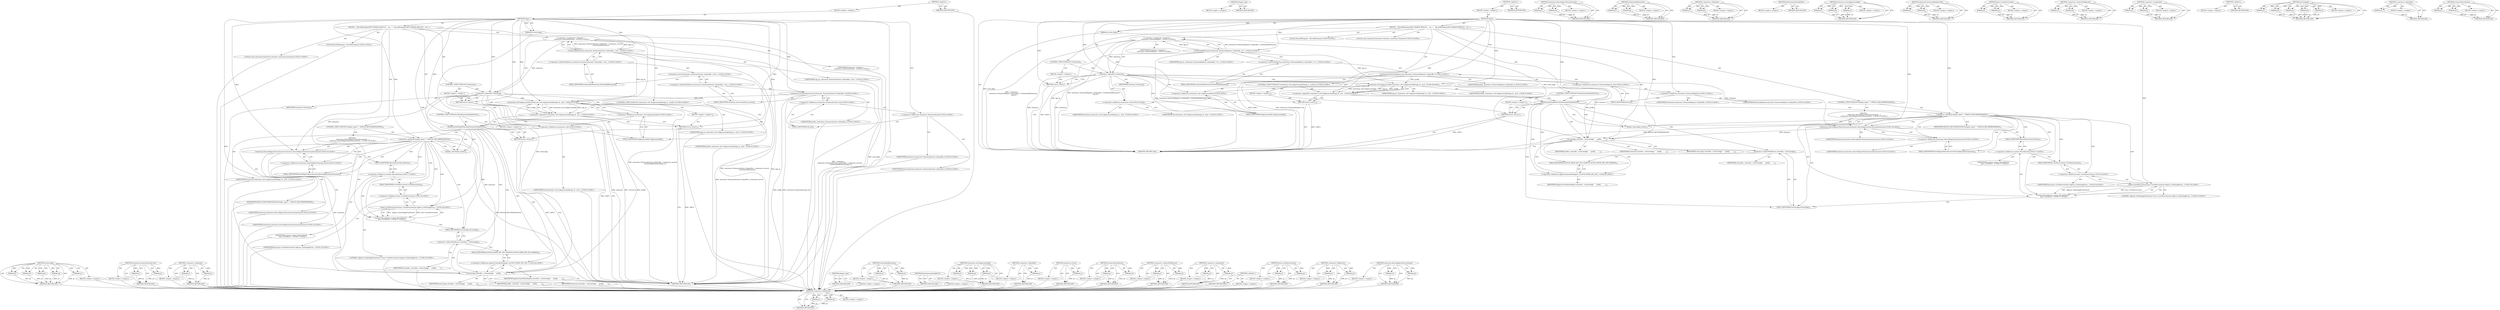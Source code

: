 digraph "content.RecordAction" {
vulnerable_173 [label=<(METHOD,ActivateApp)>];
vulnerable_174 [label=<(PARAM,p1)>];
vulnerable_175 [label=<(PARAM,p2)>];
vulnerable_176 [label=<(PARAM,p3)>];
vulnerable_177 [label=<(PARAM,p4)>];
vulnerable_178 [label=<(PARAM,p5)>];
vulnerable_179 [label=<(BLOCK,&lt;empty&gt;,&lt;empty&gt;)>];
vulnerable_180 [label=<(METHOD_RETURN,ANY)>];
vulnerable_127 [label=<(METHOD,extensions.ExtensionSystem.Get)>];
vulnerable_128 [label=<(PARAM,p1)>];
vulnerable_129 [label=<(PARAM,p2)>];
vulnerable_130 [label=<(BLOCK,&lt;empty&gt;,&lt;empty&gt;)>];
vulnerable_131 [label=<(METHOD_RETURN,ANY)>];
vulnerable_150 [label=<(METHOD,&lt;operator&gt;.notEquals)>];
vulnerable_151 [label=<(PARAM,p1)>];
vulnerable_152 [label=<(PARAM,p2)>];
vulnerable_153 [label=<(BLOCK,&lt;empty&gt;,&lt;empty&gt;)>];
vulnerable_154 [label=<(METHOD_RETURN,ANY)>];
vulnerable_6 [label=<(METHOD,&lt;global&gt;)<SUB>1</SUB>>];
vulnerable_7 [label=<(BLOCK,&lt;empty&gt;,&lt;empty&gt;)<SUB>1</SUB>>];
vulnerable_8 [label=<(METHOD,Open)<SUB>1</SUB>>];
vulnerable_9 [label=<(PARAM,int event_flags)<SUB>1</SUB>>];
vulnerable_10 [label=<(BLOCK,{
   RecordHistogram(APP_SEARCH_RESULT);
   con...,{
   RecordHistogram(APP_SEARCH_RESULT);
   con...)<SUB>1</SUB>>];
vulnerable_11 [label="<(LOCAL,RecordHistogram : RecordHistogram)<SUB>2</SUB>>"];
vulnerable_12 [label="<(LOCAL,const extensions.Extension* extension: extensions.Extension*)<SUB>3</SUB>>"];
vulnerable_13 [label="<(&lt;operator&gt;.assignment,* extension =
      extensions::ExtensionSystem...)<SUB>3</SUB>>"];
vulnerable_14 [label="<(IDENTIFIER,extension,* extension =
      extensions::ExtensionSystem...)<SUB>3</SUB>>"];
vulnerable_15 [label="<(GetInstalledExtension,extensions::ExtensionSystem::Get(profile_)-&gt;ext...)<SUB>4</SUB>>"];
vulnerable_16 [label="<(&lt;operator&gt;.indirectFieldAccess,extensions::ExtensionSystem::Get(profile_)-&gt;ext...)<SUB>4</SUB>>"];
vulnerable_17 [label="<(extension_service,extensions::ExtensionSystem::Get(profile_)-&gt;ext...)<SUB>4</SUB>>"];
vulnerable_18 [label="<(&lt;operator&gt;.indirectFieldAccess,extensions::ExtensionSystem::Get(profile_)-&gt;ext...)<SUB>4</SUB>>"];
vulnerable_19 [label="<(extensions.ExtensionSystem.Get,extensions::ExtensionSystem::Get(profile_))<SUB>4</SUB>>"];
vulnerable_20 [label="<(&lt;operator&gt;.fieldAccess,extensions::ExtensionSystem::Get)<SUB>4</SUB>>"];
vulnerable_21 [label="<(&lt;operator&gt;.fieldAccess,extensions::ExtensionSystem)<SUB>4</SUB>>"];
vulnerable_22 [label="<(IDENTIFIER,extensions,extensions::ExtensionSystem::Get(profile_))<SUB>4</SUB>>"];
vulnerable_23 [label="<(IDENTIFIER,ExtensionSystem,extensions::ExtensionSystem::Get(profile_))<SUB>4</SUB>>"];
vulnerable_24 [label=<(FIELD_IDENTIFIER,Get,Get)<SUB>4</SUB>>];
vulnerable_25 [label="<(IDENTIFIER,profile_,extensions::ExtensionSystem::Get(profile_))<SUB>4</SUB>>"];
vulnerable_26 [label=<(FIELD_IDENTIFIER,extension_service,extension_service)<SUB>4</SUB>>];
vulnerable_27 [label=<(FIELD_IDENTIFIER,GetInstalledExtension,GetInstalledExtension)<SUB>4</SUB>>];
vulnerable_28 [label="<(IDENTIFIER,app_id_,extensions::ExtensionSystem::Get(profile_)-&gt;ext...)<SUB>5</SUB>>"];
vulnerable_29 [label=<(CONTROL_STRUCTURE,IF,if (!extension))<SUB>6</SUB>>];
vulnerable_30 [label=<(&lt;operator&gt;.logicalNot,!extension)<SUB>6</SUB>>];
vulnerable_31 [label=<(IDENTIFIER,extension,!extension)<SUB>6</SUB>>];
vulnerable_32 [label=<(BLOCK,&lt;empty&gt;,&lt;empty&gt;)<SUB>7</SUB>>];
vulnerable_33 [label=<(RETURN,return;,return;)<SUB>7</SUB>>];
vulnerable_34 [label="<(CONTROL_STRUCTURE,IF,if (!extensions::util::IsAppLaunchable(app_id_, profile_)))<SUB>9</SUB>>"];
vulnerable_35 [label="<(&lt;operator&gt;.logicalNot,!extensions::util::IsAppLaunchable(app_id_, pro...)<SUB>9</SUB>>"];
vulnerable_36 [label="<(extensions.util.IsAppLaunchable,extensions::util::IsAppLaunchable(app_id_, prof...)<SUB>9</SUB>>"];
vulnerable_37 [label="<(&lt;operator&gt;.fieldAccess,extensions::util::IsAppLaunchable)<SUB>9</SUB>>"];
vulnerable_38 [label="<(&lt;operator&gt;.fieldAccess,extensions::util)<SUB>9</SUB>>"];
vulnerable_39 [label="<(IDENTIFIER,extensions,extensions::util::IsAppLaunchable(app_id_, prof...)<SUB>9</SUB>>"];
vulnerable_40 [label="<(IDENTIFIER,util,extensions::util::IsAppLaunchable(app_id_, prof...)<SUB>9</SUB>>"];
vulnerable_41 [label=<(FIELD_IDENTIFIER,IsAppLaunchable,IsAppLaunchable)<SUB>9</SUB>>];
vulnerable_42 [label="<(IDENTIFIER,app_id_,extensions::util::IsAppLaunchable(app_id_, prof...)<SUB>9</SUB>>"];
vulnerable_43 [label="<(IDENTIFIER,profile_,extensions::util::IsAppLaunchable(app_id_, prof...)<SUB>9</SUB>>"];
vulnerable_44 [label=<(BLOCK,&lt;empty&gt;,&lt;empty&gt;)<SUB>10</SUB>>];
vulnerable_45 [label=<(RETURN,return;,return;)<SUB>10</SUB>>];
vulnerable_46 [label=<(CONTROL_STRUCTURE,IF,if (RunExtensionEnableFlow()))<SUB>12</SUB>>];
vulnerable_47 [label=<(RunExtensionEnableFlow,RunExtensionEnableFlow())<SUB>12</SUB>>];
vulnerable_48 [label=<(BLOCK,&lt;empty&gt;,&lt;empty&gt;)<SUB>13</SUB>>];
vulnerable_49 [label=<(RETURN,return;,return;)<SUB>13</SUB>>];
vulnerable_50 [label=<(CONTROL_STRUCTURE,IF,if (display_type() != DISPLAY_RECOMMENDATION))<SUB>15</SUB>>];
vulnerable_51 [label=<(&lt;operator&gt;.notEquals,display_type() != DISPLAY_RECOMMENDATION)<SUB>15</SUB>>];
vulnerable_52 [label=<(display_type,display_type())<SUB>15</SUB>>];
vulnerable_53 [label=<(IDENTIFIER,DISPLAY_RECOMMENDATION,display_type() != DISPLAY_RECOMMENDATION)<SUB>15</SUB>>];
vulnerable_54 [label="<(BLOCK,{
    extensions::RecordAppListSearchLaunch(ext...,{
    extensions::RecordAppListSearchLaunch(ext...)<SUB>15</SUB>>"];
vulnerable_55 [label="<(extensions.RecordAppListSearchLaunch,extensions::RecordAppListSearchLaunch(extension))<SUB>16</SUB>>"];
vulnerable_56 [label="<(&lt;operator&gt;.fieldAccess,extensions::RecordAppListSearchLaunch)<SUB>16</SUB>>"];
vulnerable_57 [label="<(IDENTIFIER,extensions,extensions::RecordAppListSearchLaunch(extension))<SUB>16</SUB>>"];
vulnerable_58 [label=<(FIELD_IDENTIFIER,RecordAppListSearchLaunch,RecordAppListSearchLaunch)<SUB>16</SUB>>];
vulnerable_59 [label="<(IDENTIFIER,extension,extensions::RecordAppListSearchLaunch(extension))<SUB>16</SUB>>"];
vulnerable_60 [label="<(content.RecordAction,content::RecordAction(
        base::UserMetric...)<SUB>17</SUB>>"];
vulnerable_61 [label="<(&lt;operator&gt;.fieldAccess,content::RecordAction)<SUB>17</SUB>>"];
vulnerable_62 [label="<(IDENTIFIER,content,content::RecordAction(
        base::UserMetric...)<SUB>17</SUB>>"];
vulnerable_63 [label=<(FIELD_IDENTIFIER,RecordAction,RecordAction)<SUB>17</SUB>>];
vulnerable_64 [label="<(base.UserMetricsAction,base::UserMetricsAction(&quot;AppList_ClickOnAppFrom...)<SUB>18</SUB>>"];
vulnerable_65 [label="<(&lt;operator&gt;.fieldAccess,base::UserMetricsAction)<SUB>18</SUB>>"];
vulnerable_66 [label="<(IDENTIFIER,base,base::UserMetricsAction(&quot;AppList_ClickOnAppFrom...)<SUB>18</SUB>>"];
vulnerable_67 [label=<(FIELD_IDENTIFIER,UserMetricsAction,UserMetricsAction)<SUB>18</SUB>>];
vulnerable_68 [label="<(LITERAL,&quot;AppList_ClickOnAppFromSearch&quot;,base::UserMetricsAction(&quot;AppList_ClickOnAppFrom...)<SUB>18</SUB>>"];
vulnerable_69 [label=<(ActivateApp,controller_-&gt;ActivateApp(
      profile_,
     ...)<SUB>21</SUB>>];
vulnerable_70 [label=<(&lt;operator&gt;.indirectFieldAccess,controller_-&gt;ActivateApp)<SUB>21</SUB>>];
vulnerable_71 [label=<(IDENTIFIER,controller_,controller_-&gt;ActivateApp(
      profile_,
     ...)<SUB>21</SUB>>];
vulnerable_72 [label=<(FIELD_IDENTIFIER,ActivateApp,ActivateApp)<SUB>21</SUB>>];
vulnerable_73 [label=<(IDENTIFIER,profile_,controller_-&gt;ActivateApp(
      profile_,
     ...)<SUB>22</SUB>>];
vulnerable_74 [label=<(IDENTIFIER,extension,controller_-&gt;ActivateApp(
      profile_,
     ...)<SUB>23</SUB>>];
vulnerable_75 [label="<(&lt;operator&gt;.fieldAccess,AppListControllerDelegate::LAUNCH_FROM_APP_LIST...)<SUB>24</SUB>>"];
vulnerable_76 [label=<(IDENTIFIER,AppListControllerDelegate,controller_-&gt;ActivateApp(
      profile_,
     ...)<SUB>24</SUB>>];
vulnerable_77 [label=<(FIELD_IDENTIFIER,LAUNCH_FROM_APP_LIST_SEARCH,LAUNCH_FROM_APP_LIST_SEARCH)<SUB>24</SUB>>];
vulnerable_78 [label=<(IDENTIFIER,event_flags,controller_-&gt;ActivateApp(
      profile_,
     ...)<SUB>25</SUB>>];
vulnerable_79 [label=<(METHOD_RETURN,void)<SUB>1</SUB>>];
vulnerable_81 [label=<(METHOD_RETURN,ANY)<SUB>1</SUB>>];
vulnerable_155 [label=<(METHOD,display_type)>];
vulnerable_156 [label=<(BLOCK,&lt;empty&gt;,&lt;empty&gt;)>];
vulnerable_157 [label=<(METHOD_RETURN,ANY)>];
vulnerable_113 [label=<(METHOD,GetInstalledExtension)>];
vulnerable_114 [label=<(PARAM,p1)>];
vulnerable_115 [label=<(PARAM,p2)>];
vulnerable_116 [label=<(BLOCK,&lt;empty&gt;,&lt;empty&gt;)>];
vulnerable_117 [label=<(METHOD_RETURN,ANY)>];
vulnerable_147 [label=<(METHOD,RunExtensionEnableFlow)>];
vulnerable_148 [label=<(BLOCK,&lt;empty&gt;,&lt;empty&gt;)>];
vulnerable_149 [label=<(METHOD_RETURN,ANY)>];
vulnerable_141 [label=<(METHOD,extensions.util.IsAppLaunchable)>];
vulnerable_142 [label=<(PARAM,p1)>];
vulnerable_143 [label=<(PARAM,p2)>];
vulnerable_144 [label=<(PARAM,p3)>];
vulnerable_145 [label=<(BLOCK,&lt;empty&gt;,&lt;empty&gt;)>];
vulnerable_146 [label=<(METHOD_RETURN,ANY)>];
vulnerable_137 [label=<(METHOD,&lt;operator&gt;.logicalNot)>];
vulnerable_138 [label=<(PARAM,p1)>];
vulnerable_139 [label=<(BLOCK,&lt;empty&gt;,&lt;empty&gt;)>];
vulnerable_140 [label=<(METHOD_RETURN,ANY)>];
vulnerable_123 [label=<(METHOD,extension_service)>];
vulnerable_124 [label=<(PARAM,p1)>];
vulnerable_125 [label=<(BLOCK,&lt;empty&gt;,&lt;empty&gt;)>];
vulnerable_126 [label=<(METHOD_RETURN,ANY)>];
vulnerable_163 [label=<(METHOD,content.RecordAction)>];
vulnerable_164 [label=<(PARAM,p1)>];
vulnerable_165 [label=<(PARAM,p2)>];
vulnerable_166 [label=<(BLOCK,&lt;empty&gt;,&lt;empty&gt;)>];
vulnerable_167 [label=<(METHOD_RETURN,ANY)>];
vulnerable_118 [label=<(METHOD,&lt;operator&gt;.indirectFieldAccess)>];
vulnerable_119 [label=<(PARAM,p1)>];
vulnerable_120 [label=<(PARAM,p2)>];
vulnerable_121 [label=<(BLOCK,&lt;empty&gt;,&lt;empty&gt;)>];
vulnerable_122 [label=<(METHOD_RETURN,ANY)>];
vulnerable_108 [label=<(METHOD,&lt;operator&gt;.assignment)>];
vulnerable_109 [label=<(PARAM,p1)>];
vulnerable_110 [label=<(PARAM,p2)>];
vulnerable_111 [label=<(BLOCK,&lt;empty&gt;,&lt;empty&gt;)>];
vulnerable_112 [label=<(METHOD_RETURN,ANY)>];
vulnerable_102 [label=<(METHOD,&lt;global&gt;)<SUB>1</SUB>>];
vulnerable_103 [label=<(BLOCK,&lt;empty&gt;,&lt;empty&gt;)>];
vulnerable_104 [label=<(METHOD_RETURN,ANY)>];
vulnerable_168 [label=<(METHOD,base.UserMetricsAction)>];
vulnerable_169 [label=<(PARAM,p1)>];
vulnerable_170 [label=<(PARAM,p2)>];
vulnerable_171 [label=<(BLOCK,&lt;empty&gt;,&lt;empty&gt;)>];
vulnerable_172 [label=<(METHOD_RETURN,ANY)>];
vulnerable_132 [label=<(METHOD,&lt;operator&gt;.fieldAccess)>];
vulnerable_133 [label=<(PARAM,p1)>];
vulnerable_134 [label=<(PARAM,p2)>];
vulnerable_135 [label=<(BLOCK,&lt;empty&gt;,&lt;empty&gt;)>];
vulnerable_136 [label=<(METHOD_RETURN,ANY)>];
vulnerable_158 [label=<(METHOD,extensions.RecordAppListSearchLaunch)>];
vulnerable_159 [label=<(PARAM,p1)>];
vulnerable_160 [label=<(PARAM,p2)>];
vulnerable_161 [label=<(BLOCK,&lt;empty&gt;,&lt;empty&gt;)>];
vulnerable_162 [label=<(METHOD_RETURN,ANY)>];
fixed_125 [label=<(METHOD,&lt;operator&gt;.fieldAccess)>];
fixed_126 [label=<(PARAM,p1)>];
fixed_127 [label=<(PARAM,p2)>];
fixed_128 [label=<(BLOCK,&lt;empty&gt;,&lt;empty&gt;)>];
fixed_129 [label=<(METHOD_RETURN,ANY)>];
fixed_148 [label=<(METHOD,display_type)>];
fixed_149 [label=<(BLOCK,&lt;empty&gt;,&lt;empty&gt;)>];
fixed_150 [label=<(METHOD_RETURN,ANY)>];
fixed_6 [label=<(METHOD,&lt;global&gt;)<SUB>1</SUB>>];
fixed_7 [label=<(BLOCK,&lt;empty&gt;,&lt;empty&gt;)<SUB>1</SUB>>];
fixed_8 [label=<(METHOD,Open)<SUB>1</SUB>>];
fixed_9 [label=<(PARAM,int event_flags)<SUB>1</SUB>>];
fixed_10 [label=<(BLOCK,{
   RecordHistogram(APP_SEARCH_RESULT);
   con...,{
   RecordHistogram(APP_SEARCH_RESULT);
   con...)<SUB>1</SUB>>];
fixed_11 [label="<(LOCAL,RecordHistogram : RecordHistogram)<SUB>2</SUB>>"];
fixed_12 [label="<(LOCAL,const extensions.Extension* extension: extensions.Extension*)<SUB>3</SUB>>"];
fixed_13 [label="<(&lt;operator&gt;.assignment,* extension =
      extensions::ExtensionRegist...)<SUB>3</SUB>>"];
fixed_14 [label="<(IDENTIFIER,extension,* extension =
      extensions::ExtensionRegist...)<SUB>3</SUB>>"];
fixed_15 [label="<(GetInstalledExtension,extensions::ExtensionRegistry::Get(profile_)-&gt;G...)<SUB>4</SUB>>"];
fixed_16 [label="<(&lt;operator&gt;.indirectFieldAccess,extensions::ExtensionRegistry::Get(profile_)-&gt;G...)<SUB>4</SUB>>"];
fixed_17 [label="<(extensions.ExtensionRegistry.Get,extensions::ExtensionRegistry::Get(profile_))<SUB>4</SUB>>"];
fixed_18 [label="<(&lt;operator&gt;.fieldAccess,extensions::ExtensionRegistry::Get)<SUB>4</SUB>>"];
fixed_19 [label="<(&lt;operator&gt;.fieldAccess,extensions::ExtensionRegistry)<SUB>4</SUB>>"];
fixed_20 [label="<(IDENTIFIER,extensions,extensions::ExtensionRegistry::Get(profile_))<SUB>4</SUB>>"];
fixed_21 [label="<(IDENTIFIER,ExtensionRegistry,extensions::ExtensionRegistry::Get(profile_))<SUB>4</SUB>>"];
fixed_22 [label=<(FIELD_IDENTIFIER,Get,Get)<SUB>4</SUB>>];
fixed_23 [label="<(IDENTIFIER,profile_,extensions::ExtensionRegistry::Get(profile_))<SUB>4</SUB>>"];
fixed_24 [label=<(FIELD_IDENTIFIER,GetInstalledExtension,GetInstalledExtension)<SUB>4</SUB>>];
fixed_25 [label="<(IDENTIFIER,app_id_,extensions::ExtensionRegistry::Get(profile_)-&gt;G...)<SUB>5</SUB>>"];
fixed_26 [label=<(CONTROL_STRUCTURE,IF,if (!extension))<SUB>6</SUB>>];
fixed_27 [label=<(&lt;operator&gt;.logicalNot,!extension)<SUB>6</SUB>>];
fixed_28 [label=<(IDENTIFIER,extension,!extension)<SUB>6</SUB>>];
fixed_29 [label=<(BLOCK,&lt;empty&gt;,&lt;empty&gt;)<SUB>7</SUB>>];
fixed_30 [label=<(RETURN,return;,return;)<SUB>7</SUB>>];
fixed_31 [label="<(CONTROL_STRUCTURE,IF,if (!extensions::util::IsAppLaunchable(app_id_, profile_)))<SUB>9</SUB>>"];
fixed_32 [label="<(&lt;operator&gt;.logicalNot,!extensions::util::IsAppLaunchable(app_id_, pro...)<SUB>9</SUB>>"];
fixed_33 [label="<(extensions.util.IsAppLaunchable,extensions::util::IsAppLaunchable(app_id_, prof...)<SUB>9</SUB>>"];
fixed_34 [label="<(&lt;operator&gt;.fieldAccess,extensions::util::IsAppLaunchable)<SUB>9</SUB>>"];
fixed_35 [label="<(&lt;operator&gt;.fieldAccess,extensions::util)<SUB>9</SUB>>"];
fixed_36 [label="<(IDENTIFIER,extensions,extensions::util::IsAppLaunchable(app_id_, prof...)<SUB>9</SUB>>"];
fixed_37 [label="<(IDENTIFIER,util,extensions::util::IsAppLaunchable(app_id_, prof...)<SUB>9</SUB>>"];
fixed_38 [label=<(FIELD_IDENTIFIER,IsAppLaunchable,IsAppLaunchable)<SUB>9</SUB>>];
fixed_39 [label="<(IDENTIFIER,app_id_,extensions::util::IsAppLaunchable(app_id_, prof...)<SUB>9</SUB>>"];
fixed_40 [label="<(IDENTIFIER,profile_,extensions::util::IsAppLaunchable(app_id_, prof...)<SUB>9</SUB>>"];
fixed_41 [label=<(BLOCK,&lt;empty&gt;,&lt;empty&gt;)<SUB>10</SUB>>];
fixed_42 [label=<(RETURN,return;,return;)<SUB>10</SUB>>];
fixed_43 [label=<(CONTROL_STRUCTURE,IF,if (RunExtensionEnableFlow()))<SUB>12</SUB>>];
fixed_44 [label=<(RunExtensionEnableFlow,RunExtensionEnableFlow())<SUB>12</SUB>>];
fixed_45 [label=<(BLOCK,&lt;empty&gt;,&lt;empty&gt;)<SUB>13</SUB>>];
fixed_46 [label=<(RETURN,return;,return;)<SUB>13</SUB>>];
fixed_47 [label=<(CONTROL_STRUCTURE,IF,if (display_type() != DISPLAY_RECOMMENDATION))<SUB>15</SUB>>];
fixed_48 [label=<(&lt;operator&gt;.notEquals,display_type() != DISPLAY_RECOMMENDATION)<SUB>15</SUB>>];
fixed_49 [label=<(display_type,display_type())<SUB>15</SUB>>];
fixed_50 [label=<(IDENTIFIER,DISPLAY_RECOMMENDATION,display_type() != DISPLAY_RECOMMENDATION)<SUB>15</SUB>>];
fixed_51 [label="<(BLOCK,{
    extensions::RecordAppListSearchLaunch(ext...,{
    extensions::RecordAppListSearchLaunch(ext...)<SUB>15</SUB>>"];
fixed_52 [label="<(extensions.RecordAppListSearchLaunch,extensions::RecordAppListSearchLaunch(extension))<SUB>16</SUB>>"];
fixed_53 [label="<(&lt;operator&gt;.fieldAccess,extensions::RecordAppListSearchLaunch)<SUB>16</SUB>>"];
fixed_54 [label="<(IDENTIFIER,extensions,extensions::RecordAppListSearchLaunch(extension))<SUB>16</SUB>>"];
fixed_55 [label=<(FIELD_IDENTIFIER,RecordAppListSearchLaunch,RecordAppListSearchLaunch)<SUB>16</SUB>>];
fixed_56 [label="<(IDENTIFIER,extension,extensions::RecordAppListSearchLaunch(extension))<SUB>16</SUB>>"];
fixed_57 [label="<(content.RecordAction,content::RecordAction(
        base::UserMetric...)<SUB>17</SUB>>"];
fixed_58 [label="<(&lt;operator&gt;.fieldAccess,content::RecordAction)<SUB>17</SUB>>"];
fixed_59 [label="<(IDENTIFIER,content,content::RecordAction(
        base::UserMetric...)<SUB>17</SUB>>"];
fixed_60 [label=<(FIELD_IDENTIFIER,RecordAction,RecordAction)<SUB>17</SUB>>];
fixed_61 [label="<(base.UserMetricsAction,base::UserMetricsAction(&quot;AppList_ClickOnAppFrom...)<SUB>18</SUB>>"];
fixed_62 [label="<(&lt;operator&gt;.fieldAccess,base::UserMetricsAction)<SUB>18</SUB>>"];
fixed_63 [label="<(IDENTIFIER,base,base::UserMetricsAction(&quot;AppList_ClickOnAppFrom...)<SUB>18</SUB>>"];
fixed_64 [label=<(FIELD_IDENTIFIER,UserMetricsAction,UserMetricsAction)<SUB>18</SUB>>];
fixed_65 [label="<(LITERAL,&quot;AppList_ClickOnAppFromSearch&quot;,base::UserMetricsAction(&quot;AppList_ClickOnAppFrom...)<SUB>18</SUB>>"];
fixed_66 [label=<(ActivateApp,controller_-&gt;ActivateApp(
      profile_,
     ...)<SUB>21</SUB>>];
fixed_67 [label=<(&lt;operator&gt;.indirectFieldAccess,controller_-&gt;ActivateApp)<SUB>21</SUB>>];
fixed_68 [label=<(IDENTIFIER,controller_,controller_-&gt;ActivateApp(
      profile_,
     ...)<SUB>21</SUB>>];
fixed_69 [label=<(FIELD_IDENTIFIER,ActivateApp,ActivateApp)<SUB>21</SUB>>];
fixed_70 [label=<(IDENTIFIER,profile_,controller_-&gt;ActivateApp(
      profile_,
     ...)<SUB>22</SUB>>];
fixed_71 [label=<(IDENTIFIER,extension,controller_-&gt;ActivateApp(
      profile_,
     ...)<SUB>23</SUB>>];
fixed_72 [label="<(&lt;operator&gt;.fieldAccess,AppListControllerDelegate::LAUNCH_FROM_APP_LIST...)<SUB>24</SUB>>"];
fixed_73 [label=<(IDENTIFIER,AppListControllerDelegate,controller_-&gt;ActivateApp(
      profile_,
     ...)<SUB>24</SUB>>];
fixed_74 [label=<(FIELD_IDENTIFIER,LAUNCH_FROM_APP_LIST_SEARCH,LAUNCH_FROM_APP_LIST_SEARCH)<SUB>24</SUB>>];
fixed_75 [label=<(IDENTIFIER,event_flags,controller_-&gt;ActivateApp(
      profile_,
     ...)<SUB>25</SUB>>];
fixed_76 [label=<(METHOD_RETURN,void)<SUB>1</SUB>>];
fixed_78 [label=<(METHOD_RETURN,ANY)<SUB>1</SUB>>];
fixed_151 [label=<(METHOD,extensions.RecordAppListSearchLaunch)>];
fixed_152 [label=<(PARAM,p1)>];
fixed_153 [label=<(PARAM,p2)>];
fixed_154 [label=<(BLOCK,&lt;empty&gt;,&lt;empty&gt;)>];
fixed_155 [label=<(METHOD_RETURN,ANY)>];
fixed_110 [label=<(METHOD,GetInstalledExtension)>];
fixed_111 [label=<(PARAM,p1)>];
fixed_112 [label=<(PARAM,p2)>];
fixed_113 [label=<(BLOCK,&lt;empty&gt;,&lt;empty&gt;)>];
fixed_114 [label=<(METHOD_RETURN,ANY)>];
fixed_143 [label=<(METHOD,&lt;operator&gt;.notEquals)>];
fixed_144 [label=<(PARAM,p1)>];
fixed_145 [label=<(PARAM,p2)>];
fixed_146 [label=<(BLOCK,&lt;empty&gt;,&lt;empty&gt;)>];
fixed_147 [label=<(METHOD_RETURN,ANY)>];
fixed_140 [label=<(METHOD,RunExtensionEnableFlow)>];
fixed_141 [label=<(BLOCK,&lt;empty&gt;,&lt;empty&gt;)>];
fixed_142 [label=<(METHOD_RETURN,ANY)>];
fixed_134 [label=<(METHOD,extensions.util.IsAppLaunchable)>];
fixed_135 [label=<(PARAM,p1)>];
fixed_136 [label=<(PARAM,p2)>];
fixed_137 [label=<(PARAM,p3)>];
fixed_138 [label=<(BLOCK,&lt;empty&gt;,&lt;empty&gt;)>];
fixed_139 [label=<(METHOD_RETURN,ANY)>];
fixed_120 [label=<(METHOD,extensions.ExtensionRegistry.Get)>];
fixed_121 [label=<(PARAM,p1)>];
fixed_122 [label=<(PARAM,p2)>];
fixed_123 [label=<(BLOCK,&lt;empty&gt;,&lt;empty&gt;)>];
fixed_124 [label=<(METHOD_RETURN,ANY)>];
fixed_161 [label=<(METHOD,base.UserMetricsAction)>];
fixed_162 [label=<(PARAM,p1)>];
fixed_163 [label=<(PARAM,p2)>];
fixed_164 [label=<(BLOCK,&lt;empty&gt;,&lt;empty&gt;)>];
fixed_165 [label=<(METHOD_RETURN,ANY)>];
fixed_115 [label=<(METHOD,&lt;operator&gt;.indirectFieldAccess)>];
fixed_116 [label=<(PARAM,p1)>];
fixed_117 [label=<(PARAM,p2)>];
fixed_118 [label=<(BLOCK,&lt;empty&gt;,&lt;empty&gt;)>];
fixed_119 [label=<(METHOD_RETURN,ANY)>];
fixed_105 [label=<(METHOD,&lt;operator&gt;.assignment)>];
fixed_106 [label=<(PARAM,p1)>];
fixed_107 [label=<(PARAM,p2)>];
fixed_108 [label=<(BLOCK,&lt;empty&gt;,&lt;empty&gt;)>];
fixed_109 [label=<(METHOD_RETURN,ANY)>];
fixed_99 [label=<(METHOD,&lt;global&gt;)<SUB>1</SUB>>];
fixed_100 [label=<(BLOCK,&lt;empty&gt;,&lt;empty&gt;)>];
fixed_101 [label=<(METHOD_RETURN,ANY)>];
fixed_166 [label=<(METHOD,ActivateApp)>];
fixed_167 [label=<(PARAM,p1)>];
fixed_168 [label=<(PARAM,p2)>];
fixed_169 [label=<(PARAM,p3)>];
fixed_170 [label=<(PARAM,p4)>];
fixed_171 [label=<(PARAM,p5)>];
fixed_172 [label=<(BLOCK,&lt;empty&gt;,&lt;empty&gt;)>];
fixed_173 [label=<(METHOD_RETURN,ANY)>];
fixed_130 [label=<(METHOD,&lt;operator&gt;.logicalNot)>];
fixed_131 [label=<(PARAM,p1)>];
fixed_132 [label=<(BLOCK,&lt;empty&gt;,&lt;empty&gt;)>];
fixed_133 [label=<(METHOD_RETURN,ANY)>];
fixed_156 [label=<(METHOD,content.RecordAction)>];
fixed_157 [label=<(PARAM,p1)>];
fixed_158 [label=<(PARAM,p2)>];
fixed_159 [label=<(BLOCK,&lt;empty&gt;,&lt;empty&gt;)>];
fixed_160 [label=<(METHOD_RETURN,ANY)>];
vulnerable_173 -> vulnerable_174  [key=0, label="AST: "];
vulnerable_173 -> vulnerable_174  [key=1, label="DDG: "];
vulnerable_173 -> vulnerable_179  [key=0, label="AST: "];
vulnerable_173 -> vulnerable_175  [key=0, label="AST: "];
vulnerable_173 -> vulnerable_175  [key=1, label="DDG: "];
vulnerable_173 -> vulnerable_180  [key=0, label="AST: "];
vulnerable_173 -> vulnerable_180  [key=1, label="CFG: "];
vulnerable_173 -> vulnerable_176  [key=0, label="AST: "];
vulnerable_173 -> vulnerable_176  [key=1, label="DDG: "];
vulnerable_173 -> vulnerable_177  [key=0, label="AST: "];
vulnerable_173 -> vulnerable_177  [key=1, label="DDG: "];
vulnerable_173 -> vulnerable_178  [key=0, label="AST: "];
vulnerable_173 -> vulnerable_178  [key=1, label="DDG: "];
vulnerable_174 -> vulnerable_180  [key=0, label="DDG: p1"];
vulnerable_175 -> vulnerable_180  [key=0, label="DDG: p2"];
vulnerable_176 -> vulnerable_180  [key=0, label="DDG: p3"];
vulnerable_177 -> vulnerable_180  [key=0, label="DDG: p4"];
vulnerable_178 -> vulnerable_180  [key=0, label="DDG: p5"];
vulnerable_179 -> fixed_125  [key=0];
vulnerable_180 -> fixed_125  [key=0];
vulnerable_127 -> vulnerable_128  [key=0, label="AST: "];
vulnerable_127 -> vulnerable_128  [key=1, label="DDG: "];
vulnerable_127 -> vulnerable_130  [key=0, label="AST: "];
vulnerable_127 -> vulnerable_129  [key=0, label="AST: "];
vulnerable_127 -> vulnerable_129  [key=1, label="DDG: "];
vulnerable_127 -> vulnerable_131  [key=0, label="AST: "];
vulnerable_127 -> vulnerable_131  [key=1, label="CFG: "];
vulnerable_128 -> vulnerable_131  [key=0, label="DDG: p1"];
vulnerable_129 -> vulnerable_131  [key=0, label="DDG: p2"];
vulnerable_130 -> fixed_125  [key=0];
vulnerable_131 -> fixed_125  [key=0];
vulnerable_150 -> vulnerable_151  [key=0, label="AST: "];
vulnerable_150 -> vulnerable_151  [key=1, label="DDG: "];
vulnerable_150 -> vulnerable_153  [key=0, label="AST: "];
vulnerable_150 -> vulnerable_152  [key=0, label="AST: "];
vulnerable_150 -> vulnerable_152  [key=1, label="DDG: "];
vulnerable_150 -> vulnerable_154  [key=0, label="AST: "];
vulnerable_150 -> vulnerable_154  [key=1, label="CFG: "];
vulnerable_151 -> vulnerable_154  [key=0, label="DDG: p1"];
vulnerable_152 -> vulnerable_154  [key=0, label="DDG: p2"];
vulnerable_153 -> fixed_125  [key=0];
vulnerable_154 -> fixed_125  [key=0];
vulnerable_6 -> vulnerable_7  [key=0, label="AST: "];
vulnerable_6 -> vulnerable_81  [key=0, label="AST: "];
vulnerable_6 -> vulnerable_81  [key=1, label="CFG: "];
vulnerable_7 -> vulnerable_8  [key=0, label="AST: "];
vulnerable_8 -> vulnerable_9  [key=0, label="AST: "];
vulnerable_8 -> vulnerable_9  [key=1, label="DDG: "];
vulnerable_8 -> vulnerable_10  [key=0, label="AST: "];
vulnerable_8 -> vulnerable_79  [key=0, label="AST: "];
vulnerable_8 -> vulnerable_21  [key=0, label="CFG: "];
vulnerable_8 -> vulnerable_47  [key=0, label="DDG: "];
vulnerable_8 -> vulnerable_69  [key=0, label="DDG: "];
vulnerable_8 -> vulnerable_15  [key=0, label="DDG: "];
vulnerable_8 -> vulnerable_30  [key=0, label="DDG: "];
vulnerable_8 -> vulnerable_33  [key=0, label="DDG: "];
vulnerable_8 -> vulnerable_45  [key=0, label="DDG: "];
vulnerable_8 -> vulnerable_49  [key=0, label="DDG: "];
vulnerable_8 -> vulnerable_51  [key=0, label="DDG: "];
vulnerable_8 -> vulnerable_36  [key=0, label="DDG: "];
vulnerable_8 -> vulnerable_55  [key=0, label="DDG: "];
vulnerable_8 -> vulnerable_64  [key=0, label="DDG: "];
vulnerable_8 -> vulnerable_19  [key=0, label="DDG: "];
vulnerable_9 -> vulnerable_79  [key=0, label="DDG: event_flags"];
vulnerable_9 -> vulnerable_69  [key=0, label="DDG: event_flags"];
vulnerable_10 -> vulnerable_11  [key=0, label="AST: "];
vulnerable_10 -> vulnerable_12  [key=0, label="AST: "];
vulnerable_10 -> vulnerable_13  [key=0, label="AST: "];
vulnerable_10 -> vulnerable_29  [key=0, label="AST: "];
vulnerable_10 -> vulnerable_34  [key=0, label="AST: "];
vulnerable_10 -> vulnerable_46  [key=0, label="AST: "];
vulnerable_10 -> vulnerable_50  [key=0, label="AST: "];
vulnerable_10 -> vulnerable_69  [key=0, label="AST: "];
vulnerable_11 -> fixed_125  [key=0];
vulnerable_12 -> fixed_125  [key=0];
vulnerable_13 -> vulnerable_14  [key=0, label="AST: "];
vulnerable_13 -> vulnerable_15  [key=0, label="AST: "];
vulnerable_13 -> vulnerable_30  [key=0, label="CFG: "];
vulnerable_13 -> vulnerable_30  [key=1, label="DDG: extension"];
vulnerable_13 -> vulnerable_79  [key=0, label="DDG: extensions::ExtensionSystem::Get(profile_)-&gt;extension_service()
          -&gt;GetInstalledExtension(app_id_)"];
vulnerable_13 -> vulnerable_79  [key=1, label="DDG: * extension =
      extensions::ExtensionSystem::Get(profile_)-&gt;extension_service()
          -&gt;GetInstalledExtension(app_id_)"];
vulnerable_14 -> fixed_125  [key=0];
vulnerable_15 -> vulnerable_16  [key=0, label="AST: "];
vulnerable_15 -> vulnerable_28  [key=0, label="AST: "];
vulnerable_15 -> vulnerable_13  [key=0, label="CFG: "];
vulnerable_15 -> vulnerable_13  [key=1, label="DDG: extensions::ExtensionSystem::Get(profile_)-&gt;extension_service()
          -&gt;GetInstalledExtension"];
vulnerable_15 -> vulnerable_13  [key=2, label="DDG: app_id_"];
vulnerable_15 -> vulnerable_79  [key=0, label="DDG: extensions::ExtensionSystem::Get(profile_)-&gt;extension_service()
          -&gt;GetInstalledExtension"];
vulnerable_15 -> vulnerable_79  [key=1, label="DDG: app_id_"];
vulnerable_15 -> vulnerable_36  [key=0, label="DDG: app_id_"];
vulnerable_16 -> vulnerable_17  [key=0, label="AST: "];
vulnerable_16 -> vulnerable_27  [key=0, label="AST: "];
vulnerable_16 -> vulnerable_15  [key=0, label="CFG: "];
vulnerable_17 -> vulnerable_18  [key=0, label="AST: "];
vulnerable_17 -> vulnerable_27  [key=0, label="CFG: "];
vulnerable_17 -> vulnerable_79  [key=0, label="DDG: extensions::ExtensionSystem::Get(profile_)-&gt;extension_service"];
vulnerable_18 -> vulnerable_19  [key=0, label="AST: "];
vulnerable_18 -> vulnerable_26  [key=0, label="AST: "];
vulnerable_18 -> vulnerable_17  [key=0, label="CFG: "];
vulnerable_19 -> vulnerable_20  [key=0, label="AST: "];
vulnerable_19 -> vulnerable_25  [key=0, label="AST: "];
vulnerable_19 -> vulnerable_26  [key=0, label="CFG: "];
vulnerable_19 -> vulnerable_79  [key=0, label="DDG: extensions::ExtensionSystem::Get"];
vulnerable_19 -> vulnerable_79  [key=1, label="DDG: profile_"];
vulnerable_19 -> vulnerable_36  [key=0, label="DDG: profile_"];
vulnerable_20 -> vulnerable_21  [key=0, label="AST: "];
vulnerable_20 -> vulnerable_24  [key=0, label="AST: "];
vulnerable_20 -> vulnerable_19  [key=0, label="CFG: "];
vulnerable_21 -> vulnerable_22  [key=0, label="AST: "];
vulnerable_21 -> vulnerable_23  [key=0, label="AST: "];
vulnerable_21 -> vulnerable_24  [key=0, label="CFG: "];
vulnerable_22 -> fixed_125  [key=0];
vulnerable_23 -> fixed_125  [key=0];
vulnerable_24 -> vulnerable_20  [key=0, label="CFG: "];
vulnerable_25 -> fixed_125  [key=0];
vulnerable_26 -> vulnerable_18  [key=0, label="CFG: "];
vulnerable_27 -> vulnerable_16  [key=0, label="CFG: "];
vulnerable_28 -> fixed_125  [key=0];
vulnerable_29 -> vulnerable_30  [key=0, label="AST: "];
vulnerable_29 -> vulnerable_32  [key=0, label="AST: "];
vulnerable_30 -> vulnerable_31  [key=0, label="AST: "];
vulnerable_30 -> vulnerable_33  [key=0, label="CFG: "];
vulnerable_30 -> vulnerable_33  [key=1, label="CDG: "];
vulnerable_30 -> vulnerable_38  [key=0, label="CFG: "];
vulnerable_30 -> vulnerable_38  [key=1, label="CDG: "];
vulnerable_30 -> vulnerable_79  [key=0, label="DDG: extension"];
vulnerable_30 -> vulnerable_79  [key=1, label="DDG: !extension"];
vulnerable_30 -> vulnerable_69  [key=0, label="DDG: extension"];
vulnerable_30 -> vulnerable_55  [key=0, label="DDG: extension"];
vulnerable_30 -> vulnerable_36  [key=0, label="CDG: "];
vulnerable_30 -> vulnerable_37  [key=0, label="CDG: "];
vulnerable_30 -> vulnerable_41  [key=0, label="CDG: "];
vulnerable_30 -> vulnerable_35  [key=0, label="CDG: "];
vulnerable_31 -> fixed_125  [key=0];
vulnerable_32 -> vulnerable_33  [key=0, label="AST: "];
vulnerable_33 -> vulnerable_79  [key=0, label="CFG: "];
vulnerable_33 -> vulnerable_79  [key=1, label="DDG: &lt;RET&gt;"];
vulnerable_34 -> vulnerable_35  [key=0, label="AST: "];
vulnerable_34 -> vulnerable_44  [key=0, label="AST: "];
vulnerable_35 -> vulnerable_36  [key=0, label="AST: "];
vulnerable_35 -> vulnerable_45  [key=0, label="CFG: "];
vulnerable_35 -> vulnerable_45  [key=1, label="CDG: "];
vulnerable_35 -> vulnerable_47  [key=0, label="CFG: "];
vulnerable_35 -> vulnerable_47  [key=1, label="CDG: "];
vulnerable_36 -> vulnerable_37  [key=0, label="AST: "];
vulnerable_36 -> vulnerable_42  [key=0, label="AST: "];
vulnerable_36 -> vulnerable_43  [key=0, label="AST: "];
vulnerable_36 -> vulnerable_35  [key=0, label="CFG: "];
vulnerable_36 -> vulnerable_35  [key=1, label="DDG: extensions::util::IsAppLaunchable"];
vulnerable_36 -> vulnerable_35  [key=2, label="DDG: app_id_"];
vulnerable_36 -> vulnerable_35  [key=3, label="DDG: profile_"];
vulnerable_36 -> vulnerable_69  [key=0, label="DDG: profile_"];
vulnerable_37 -> vulnerable_38  [key=0, label="AST: "];
vulnerable_37 -> vulnerable_41  [key=0, label="AST: "];
vulnerable_37 -> vulnerable_36  [key=0, label="CFG: "];
vulnerable_38 -> vulnerable_39  [key=0, label="AST: "];
vulnerable_38 -> vulnerable_40  [key=0, label="AST: "];
vulnerable_38 -> vulnerable_41  [key=0, label="CFG: "];
vulnerable_39 -> fixed_125  [key=0];
vulnerable_40 -> fixed_125  [key=0];
vulnerable_41 -> vulnerable_37  [key=0, label="CFG: "];
vulnerable_42 -> fixed_125  [key=0];
vulnerable_43 -> fixed_125  [key=0];
vulnerable_44 -> vulnerable_45  [key=0, label="AST: "];
vulnerable_45 -> vulnerable_79  [key=0, label="CFG: "];
vulnerable_45 -> vulnerable_79  [key=1, label="DDG: &lt;RET&gt;"];
vulnerable_46 -> vulnerable_47  [key=0, label="AST: "];
vulnerable_46 -> vulnerable_48  [key=0, label="AST: "];
vulnerable_47 -> vulnerable_49  [key=0, label="CFG: "];
vulnerable_47 -> vulnerable_49  [key=1, label="CDG: "];
vulnerable_47 -> vulnerable_52  [key=0, label="CFG: "];
vulnerable_47 -> vulnerable_52  [key=1, label="CDG: "];
vulnerable_47 -> vulnerable_77  [key=0, label="CDG: "];
vulnerable_47 -> vulnerable_51  [key=0, label="CDG: "];
vulnerable_47 -> vulnerable_75  [key=0, label="CDG: "];
vulnerable_47 -> vulnerable_72  [key=0, label="CDG: "];
vulnerable_47 -> vulnerable_69  [key=0, label="CDG: "];
vulnerable_47 -> vulnerable_70  [key=0, label="CDG: "];
vulnerable_48 -> vulnerable_49  [key=0, label="AST: "];
vulnerable_49 -> vulnerable_79  [key=0, label="CFG: "];
vulnerable_49 -> vulnerable_79  [key=1, label="DDG: &lt;RET&gt;"];
vulnerable_50 -> vulnerable_51  [key=0, label="AST: "];
vulnerable_50 -> vulnerable_54  [key=0, label="AST: "];
vulnerable_51 -> vulnerable_52  [key=0, label="AST: "];
vulnerable_51 -> vulnerable_53  [key=0, label="AST: "];
vulnerable_51 -> vulnerable_58  [key=0, label="CFG: "];
vulnerable_51 -> vulnerable_58  [key=1, label="CDG: "];
vulnerable_51 -> vulnerable_72  [key=0, label="CFG: "];
vulnerable_51 -> vulnerable_79  [key=0, label="DDG: DISPLAY_RECOMMENDATION"];
vulnerable_51 -> vulnerable_60  [key=0, label="CDG: "];
vulnerable_51 -> vulnerable_61  [key=0, label="CDG: "];
vulnerable_51 -> vulnerable_64  [key=0, label="CDG: "];
vulnerable_51 -> vulnerable_56  [key=0, label="CDG: "];
vulnerable_51 -> vulnerable_67  [key=0, label="CDG: "];
vulnerable_51 -> vulnerable_63  [key=0, label="CDG: "];
vulnerable_51 -> vulnerable_65  [key=0, label="CDG: "];
vulnerable_51 -> vulnerable_55  [key=0, label="CDG: "];
vulnerable_52 -> vulnerable_51  [key=0, label="CFG: "];
vulnerable_53 -> fixed_125  [key=0];
vulnerable_54 -> vulnerable_55  [key=0, label="AST: "];
vulnerable_54 -> vulnerable_60  [key=0, label="AST: "];
vulnerable_55 -> vulnerable_56  [key=0, label="AST: "];
vulnerable_55 -> vulnerable_59  [key=0, label="AST: "];
vulnerable_55 -> vulnerable_63  [key=0, label="CFG: "];
vulnerable_55 -> vulnerable_69  [key=0, label="DDG: extension"];
vulnerable_56 -> vulnerable_57  [key=0, label="AST: "];
vulnerable_56 -> vulnerable_58  [key=0, label="AST: "];
vulnerable_56 -> vulnerable_55  [key=0, label="CFG: "];
vulnerable_57 -> fixed_125  [key=0];
vulnerable_58 -> vulnerable_56  [key=0, label="CFG: "];
vulnerable_59 -> fixed_125  [key=0];
vulnerable_60 -> vulnerable_61  [key=0, label="AST: "];
vulnerable_60 -> vulnerable_64  [key=0, label="AST: "];
vulnerable_60 -> vulnerable_72  [key=0, label="CFG: "];
vulnerable_61 -> vulnerable_62  [key=0, label="AST: "];
vulnerable_61 -> vulnerable_63  [key=0, label="AST: "];
vulnerable_61 -> vulnerable_67  [key=0, label="CFG: "];
vulnerable_62 -> fixed_125  [key=0];
vulnerable_63 -> vulnerable_61  [key=0, label="CFG: "];
vulnerable_64 -> vulnerable_65  [key=0, label="AST: "];
vulnerable_64 -> vulnerable_68  [key=0, label="AST: "];
vulnerable_64 -> vulnerable_60  [key=0, label="CFG: "];
vulnerable_64 -> vulnerable_60  [key=1, label="DDG: base::UserMetricsAction"];
vulnerable_64 -> vulnerable_60  [key=2, label="DDG: &quot;AppList_ClickOnAppFromSearch&quot;"];
vulnerable_65 -> vulnerable_66  [key=0, label="AST: "];
vulnerable_65 -> vulnerable_67  [key=0, label="AST: "];
vulnerable_65 -> vulnerable_64  [key=0, label="CFG: "];
vulnerable_66 -> fixed_125  [key=0];
vulnerable_67 -> vulnerable_65  [key=0, label="CFG: "];
vulnerable_68 -> fixed_125  [key=0];
vulnerable_69 -> vulnerable_70  [key=0, label="AST: "];
vulnerable_69 -> vulnerable_73  [key=0, label="AST: "];
vulnerable_69 -> vulnerable_74  [key=0, label="AST: "];
vulnerable_69 -> vulnerable_75  [key=0, label="AST: "];
vulnerable_69 -> vulnerable_78  [key=0, label="AST: "];
vulnerable_69 -> vulnerable_79  [key=0, label="CFG: "];
vulnerable_70 -> vulnerable_71  [key=0, label="AST: "];
vulnerable_70 -> vulnerable_72  [key=0, label="AST: "];
vulnerable_70 -> vulnerable_77  [key=0, label="CFG: "];
vulnerable_71 -> fixed_125  [key=0];
vulnerable_72 -> vulnerable_70  [key=0, label="CFG: "];
vulnerable_73 -> fixed_125  [key=0];
vulnerable_74 -> fixed_125  [key=0];
vulnerable_75 -> vulnerable_76  [key=0, label="AST: "];
vulnerable_75 -> vulnerable_77  [key=0, label="AST: "];
vulnerable_75 -> vulnerable_69  [key=0, label="CFG: "];
vulnerable_76 -> fixed_125  [key=0];
vulnerable_77 -> vulnerable_75  [key=0, label="CFG: "];
vulnerable_78 -> fixed_125  [key=0];
vulnerable_79 -> fixed_125  [key=0];
vulnerable_81 -> fixed_125  [key=0];
vulnerable_155 -> vulnerable_156  [key=0, label="AST: "];
vulnerable_155 -> vulnerable_157  [key=0, label="AST: "];
vulnerable_155 -> vulnerable_157  [key=1, label="CFG: "];
vulnerable_156 -> fixed_125  [key=0];
vulnerable_157 -> fixed_125  [key=0];
vulnerable_113 -> vulnerable_114  [key=0, label="AST: "];
vulnerable_113 -> vulnerable_114  [key=1, label="DDG: "];
vulnerable_113 -> vulnerable_116  [key=0, label="AST: "];
vulnerable_113 -> vulnerable_115  [key=0, label="AST: "];
vulnerable_113 -> vulnerable_115  [key=1, label="DDG: "];
vulnerable_113 -> vulnerable_117  [key=0, label="AST: "];
vulnerable_113 -> vulnerable_117  [key=1, label="CFG: "];
vulnerable_114 -> vulnerable_117  [key=0, label="DDG: p1"];
vulnerable_115 -> vulnerable_117  [key=0, label="DDG: p2"];
vulnerable_116 -> fixed_125  [key=0];
vulnerable_117 -> fixed_125  [key=0];
vulnerable_147 -> vulnerable_148  [key=0, label="AST: "];
vulnerable_147 -> vulnerable_149  [key=0, label="AST: "];
vulnerable_147 -> vulnerable_149  [key=1, label="CFG: "];
vulnerable_148 -> fixed_125  [key=0];
vulnerable_149 -> fixed_125  [key=0];
vulnerable_141 -> vulnerable_142  [key=0, label="AST: "];
vulnerable_141 -> vulnerable_142  [key=1, label="DDG: "];
vulnerable_141 -> vulnerable_145  [key=0, label="AST: "];
vulnerable_141 -> vulnerable_143  [key=0, label="AST: "];
vulnerable_141 -> vulnerable_143  [key=1, label="DDG: "];
vulnerable_141 -> vulnerable_146  [key=0, label="AST: "];
vulnerable_141 -> vulnerable_146  [key=1, label="CFG: "];
vulnerable_141 -> vulnerable_144  [key=0, label="AST: "];
vulnerable_141 -> vulnerable_144  [key=1, label="DDG: "];
vulnerable_142 -> vulnerable_146  [key=0, label="DDG: p1"];
vulnerable_143 -> vulnerable_146  [key=0, label="DDG: p2"];
vulnerable_144 -> vulnerable_146  [key=0, label="DDG: p3"];
vulnerable_145 -> fixed_125  [key=0];
vulnerable_146 -> fixed_125  [key=0];
vulnerable_137 -> vulnerable_138  [key=0, label="AST: "];
vulnerable_137 -> vulnerable_138  [key=1, label="DDG: "];
vulnerable_137 -> vulnerable_139  [key=0, label="AST: "];
vulnerable_137 -> vulnerable_140  [key=0, label="AST: "];
vulnerable_137 -> vulnerable_140  [key=1, label="CFG: "];
vulnerable_138 -> vulnerable_140  [key=0, label="DDG: p1"];
vulnerable_139 -> fixed_125  [key=0];
vulnerable_140 -> fixed_125  [key=0];
vulnerable_123 -> vulnerable_124  [key=0, label="AST: "];
vulnerable_123 -> vulnerable_124  [key=1, label="DDG: "];
vulnerable_123 -> vulnerable_125  [key=0, label="AST: "];
vulnerable_123 -> vulnerable_126  [key=0, label="AST: "];
vulnerable_123 -> vulnerable_126  [key=1, label="CFG: "];
vulnerable_124 -> vulnerable_126  [key=0, label="DDG: p1"];
vulnerable_125 -> fixed_125  [key=0];
vulnerable_126 -> fixed_125  [key=0];
vulnerable_163 -> vulnerable_164  [key=0, label="AST: "];
vulnerable_163 -> vulnerable_164  [key=1, label="DDG: "];
vulnerable_163 -> vulnerable_166  [key=0, label="AST: "];
vulnerable_163 -> vulnerable_165  [key=0, label="AST: "];
vulnerable_163 -> vulnerable_165  [key=1, label="DDG: "];
vulnerable_163 -> vulnerable_167  [key=0, label="AST: "];
vulnerable_163 -> vulnerable_167  [key=1, label="CFG: "];
vulnerable_164 -> vulnerable_167  [key=0, label="DDG: p1"];
vulnerable_165 -> vulnerable_167  [key=0, label="DDG: p2"];
vulnerable_166 -> fixed_125  [key=0];
vulnerable_167 -> fixed_125  [key=0];
vulnerable_118 -> vulnerable_119  [key=0, label="AST: "];
vulnerable_118 -> vulnerable_119  [key=1, label="DDG: "];
vulnerable_118 -> vulnerable_121  [key=0, label="AST: "];
vulnerable_118 -> vulnerable_120  [key=0, label="AST: "];
vulnerable_118 -> vulnerable_120  [key=1, label="DDG: "];
vulnerable_118 -> vulnerable_122  [key=0, label="AST: "];
vulnerable_118 -> vulnerable_122  [key=1, label="CFG: "];
vulnerable_119 -> vulnerable_122  [key=0, label="DDG: p1"];
vulnerable_120 -> vulnerable_122  [key=0, label="DDG: p2"];
vulnerable_121 -> fixed_125  [key=0];
vulnerable_122 -> fixed_125  [key=0];
vulnerable_108 -> vulnerable_109  [key=0, label="AST: "];
vulnerable_108 -> vulnerable_109  [key=1, label="DDG: "];
vulnerable_108 -> vulnerable_111  [key=0, label="AST: "];
vulnerable_108 -> vulnerable_110  [key=0, label="AST: "];
vulnerable_108 -> vulnerable_110  [key=1, label="DDG: "];
vulnerable_108 -> vulnerable_112  [key=0, label="AST: "];
vulnerable_108 -> vulnerable_112  [key=1, label="CFG: "];
vulnerable_109 -> vulnerable_112  [key=0, label="DDG: p1"];
vulnerable_110 -> vulnerable_112  [key=0, label="DDG: p2"];
vulnerable_111 -> fixed_125  [key=0];
vulnerable_112 -> fixed_125  [key=0];
vulnerable_102 -> vulnerable_103  [key=0, label="AST: "];
vulnerable_102 -> vulnerable_104  [key=0, label="AST: "];
vulnerable_102 -> vulnerable_104  [key=1, label="CFG: "];
vulnerable_103 -> fixed_125  [key=0];
vulnerable_104 -> fixed_125  [key=0];
vulnerable_168 -> vulnerable_169  [key=0, label="AST: "];
vulnerable_168 -> vulnerable_169  [key=1, label="DDG: "];
vulnerable_168 -> vulnerable_171  [key=0, label="AST: "];
vulnerable_168 -> vulnerable_170  [key=0, label="AST: "];
vulnerable_168 -> vulnerable_170  [key=1, label="DDG: "];
vulnerable_168 -> vulnerable_172  [key=0, label="AST: "];
vulnerable_168 -> vulnerable_172  [key=1, label="CFG: "];
vulnerable_169 -> vulnerable_172  [key=0, label="DDG: p1"];
vulnerable_170 -> vulnerable_172  [key=0, label="DDG: p2"];
vulnerable_171 -> fixed_125  [key=0];
vulnerable_172 -> fixed_125  [key=0];
vulnerable_132 -> vulnerable_133  [key=0, label="AST: "];
vulnerable_132 -> vulnerable_133  [key=1, label="DDG: "];
vulnerable_132 -> vulnerable_135  [key=0, label="AST: "];
vulnerable_132 -> vulnerable_134  [key=0, label="AST: "];
vulnerable_132 -> vulnerable_134  [key=1, label="DDG: "];
vulnerable_132 -> vulnerable_136  [key=0, label="AST: "];
vulnerable_132 -> vulnerable_136  [key=1, label="CFG: "];
vulnerable_133 -> vulnerable_136  [key=0, label="DDG: p1"];
vulnerable_134 -> vulnerable_136  [key=0, label="DDG: p2"];
vulnerable_135 -> fixed_125  [key=0];
vulnerable_136 -> fixed_125  [key=0];
vulnerable_158 -> vulnerable_159  [key=0, label="AST: "];
vulnerable_158 -> vulnerable_159  [key=1, label="DDG: "];
vulnerable_158 -> vulnerable_161  [key=0, label="AST: "];
vulnerable_158 -> vulnerable_160  [key=0, label="AST: "];
vulnerable_158 -> vulnerable_160  [key=1, label="DDG: "];
vulnerable_158 -> vulnerable_162  [key=0, label="AST: "];
vulnerable_158 -> vulnerable_162  [key=1, label="CFG: "];
vulnerable_159 -> vulnerable_162  [key=0, label="DDG: p1"];
vulnerable_160 -> vulnerable_162  [key=0, label="DDG: p2"];
vulnerable_161 -> fixed_125  [key=0];
vulnerable_162 -> fixed_125  [key=0];
fixed_125 -> fixed_126  [key=0, label="AST: "];
fixed_125 -> fixed_126  [key=1, label="DDG: "];
fixed_125 -> fixed_128  [key=0, label="AST: "];
fixed_125 -> fixed_127  [key=0, label="AST: "];
fixed_125 -> fixed_127  [key=1, label="DDG: "];
fixed_125 -> fixed_129  [key=0, label="AST: "];
fixed_125 -> fixed_129  [key=1, label="CFG: "];
fixed_126 -> fixed_129  [key=0, label="DDG: p1"];
fixed_127 -> fixed_129  [key=0, label="DDG: p2"];
fixed_148 -> fixed_149  [key=0, label="AST: "];
fixed_148 -> fixed_150  [key=0, label="AST: "];
fixed_148 -> fixed_150  [key=1, label="CFG: "];
fixed_6 -> fixed_7  [key=0, label="AST: "];
fixed_6 -> fixed_78  [key=0, label="AST: "];
fixed_6 -> fixed_78  [key=1, label="CFG: "];
fixed_7 -> fixed_8  [key=0, label="AST: "];
fixed_8 -> fixed_9  [key=0, label="AST: "];
fixed_8 -> fixed_9  [key=1, label="DDG: "];
fixed_8 -> fixed_10  [key=0, label="AST: "];
fixed_8 -> fixed_76  [key=0, label="AST: "];
fixed_8 -> fixed_19  [key=0, label="CFG: "];
fixed_8 -> fixed_44  [key=0, label="DDG: "];
fixed_8 -> fixed_66  [key=0, label="DDG: "];
fixed_8 -> fixed_15  [key=0, label="DDG: "];
fixed_8 -> fixed_27  [key=0, label="DDG: "];
fixed_8 -> fixed_30  [key=0, label="DDG: "];
fixed_8 -> fixed_42  [key=0, label="DDG: "];
fixed_8 -> fixed_46  [key=0, label="DDG: "];
fixed_8 -> fixed_48  [key=0, label="DDG: "];
fixed_8 -> fixed_33  [key=0, label="DDG: "];
fixed_8 -> fixed_52  [key=0, label="DDG: "];
fixed_8 -> fixed_17  [key=0, label="DDG: "];
fixed_8 -> fixed_61  [key=0, label="DDG: "];
fixed_9 -> fixed_76  [key=0, label="DDG: event_flags"];
fixed_9 -> fixed_66  [key=0, label="DDG: event_flags"];
fixed_10 -> fixed_11  [key=0, label="AST: "];
fixed_10 -> fixed_12  [key=0, label="AST: "];
fixed_10 -> fixed_13  [key=0, label="AST: "];
fixed_10 -> fixed_26  [key=0, label="AST: "];
fixed_10 -> fixed_31  [key=0, label="AST: "];
fixed_10 -> fixed_43  [key=0, label="AST: "];
fixed_10 -> fixed_47  [key=0, label="AST: "];
fixed_10 -> fixed_66  [key=0, label="AST: "];
fixed_13 -> fixed_14  [key=0, label="AST: "];
fixed_13 -> fixed_15  [key=0, label="AST: "];
fixed_13 -> fixed_27  [key=0, label="CFG: "];
fixed_13 -> fixed_27  [key=1, label="DDG: extension"];
fixed_13 -> fixed_76  [key=0, label="DDG: extensions::ExtensionRegistry::Get(profile_)-&gt;GetInstalledExtension(
          app_id_)"];
fixed_13 -> fixed_76  [key=1, label="DDG: * extension =
      extensions::ExtensionRegistry::Get(profile_)-&gt;GetInstalledExtension(
          app_id_)"];
fixed_15 -> fixed_16  [key=0, label="AST: "];
fixed_15 -> fixed_25  [key=0, label="AST: "];
fixed_15 -> fixed_13  [key=0, label="CFG: "];
fixed_15 -> fixed_13  [key=1, label="DDG: extensions::ExtensionRegistry::Get(profile_)-&gt;GetInstalledExtension"];
fixed_15 -> fixed_13  [key=2, label="DDG: app_id_"];
fixed_15 -> fixed_76  [key=0, label="DDG: extensions::ExtensionRegistry::Get(profile_)-&gt;GetInstalledExtension"];
fixed_15 -> fixed_76  [key=1, label="DDG: app_id_"];
fixed_15 -> fixed_33  [key=0, label="DDG: app_id_"];
fixed_16 -> fixed_17  [key=0, label="AST: "];
fixed_16 -> fixed_24  [key=0, label="AST: "];
fixed_16 -> fixed_15  [key=0, label="CFG: "];
fixed_17 -> fixed_18  [key=0, label="AST: "];
fixed_17 -> fixed_23  [key=0, label="AST: "];
fixed_17 -> fixed_24  [key=0, label="CFG: "];
fixed_17 -> fixed_76  [key=0, label="DDG: extensions::ExtensionRegistry::Get"];
fixed_17 -> fixed_76  [key=1, label="DDG: profile_"];
fixed_17 -> fixed_33  [key=0, label="DDG: profile_"];
fixed_18 -> fixed_19  [key=0, label="AST: "];
fixed_18 -> fixed_22  [key=0, label="AST: "];
fixed_18 -> fixed_17  [key=0, label="CFG: "];
fixed_19 -> fixed_20  [key=0, label="AST: "];
fixed_19 -> fixed_21  [key=0, label="AST: "];
fixed_19 -> fixed_22  [key=0, label="CFG: "];
fixed_22 -> fixed_18  [key=0, label="CFG: "];
fixed_24 -> fixed_16  [key=0, label="CFG: "];
fixed_26 -> fixed_27  [key=0, label="AST: "];
fixed_26 -> fixed_29  [key=0, label="AST: "];
fixed_27 -> fixed_28  [key=0, label="AST: "];
fixed_27 -> fixed_30  [key=0, label="CFG: "];
fixed_27 -> fixed_30  [key=1, label="CDG: "];
fixed_27 -> fixed_35  [key=0, label="CFG: "];
fixed_27 -> fixed_35  [key=1, label="CDG: "];
fixed_27 -> fixed_76  [key=0, label="DDG: extension"];
fixed_27 -> fixed_76  [key=1, label="DDG: !extension"];
fixed_27 -> fixed_66  [key=0, label="DDG: extension"];
fixed_27 -> fixed_52  [key=0, label="DDG: extension"];
fixed_27 -> fixed_34  [key=0, label="CDG: "];
fixed_27 -> fixed_32  [key=0, label="CDG: "];
fixed_27 -> fixed_33  [key=0, label="CDG: "];
fixed_27 -> fixed_38  [key=0, label="CDG: "];
fixed_29 -> fixed_30  [key=0, label="AST: "];
fixed_30 -> fixed_76  [key=0, label="CFG: "];
fixed_30 -> fixed_76  [key=1, label="DDG: &lt;RET&gt;"];
fixed_31 -> fixed_32  [key=0, label="AST: "];
fixed_31 -> fixed_41  [key=0, label="AST: "];
fixed_32 -> fixed_33  [key=0, label="AST: "];
fixed_32 -> fixed_42  [key=0, label="CFG: "];
fixed_32 -> fixed_42  [key=1, label="CDG: "];
fixed_32 -> fixed_44  [key=0, label="CFG: "];
fixed_32 -> fixed_44  [key=1, label="CDG: "];
fixed_33 -> fixed_34  [key=0, label="AST: "];
fixed_33 -> fixed_39  [key=0, label="AST: "];
fixed_33 -> fixed_40  [key=0, label="AST: "];
fixed_33 -> fixed_32  [key=0, label="CFG: "];
fixed_33 -> fixed_32  [key=1, label="DDG: extensions::util::IsAppLaunchable"];
fixed_33 -> fixed_32  [key=2, label="DDG: app_id_"];
fixed_33 -> fixed_32  [key=3, label="DDG: profile_"];
fixed_33 -> fixed_66  [key=0, label="DDG: profile_"];
fixed_34 -> fixed_35  [key=0, label="AST: "];
fixed_34 -> fixed_38  [key=0, label="AST: "];
fixed_34 -> fixed_33  [key=0, label="CFG: "];
fixed_35 -> fixed_36  [key=0, label="AST: "];
fixed_35 -> fixed_37  [key=0, label="AST: "];
fixed_35 -> fixed_38  [key=0, label="CFG: "];
fixed_38 -> fixed_34  [key=0, label="CFG: "];
fixed_41 -> fixed_42  [key=0, label="AST: "];
fixed_42 -> fixed_76  [key=0, label="CFG: "];
fixed_42 -> fixed_76  [key=1, label="DDG: &lt;RET&gt;"];
fixed_43 -> fixed_44  [key=0, label="AST: "];
fixed_43 -> fixed_45  [key=0, label="AST: "];
fixed_44 -> fixed_46  [key=0, label="CFG: "];
fixed_44 -> fixed_46  [key=1, label="CDG: "];
fixed_44 -> fixed_49  [key=0, label="CFG: "];
fixed_44 -> fixed_49  [key=1, label="CDG: "];
fixed_44 -> fixed_48  [key=0, label="CDG: "];
fixed_44 -> fixed_66  [key=0, label="CDG: "];
fixed_44 -> fixed_72  [key=0, label="CDG: "];
fixed_44 -> fixed_69  [key=0, label="CDG: "];
fixed_44 -> fixed_67  [key=0, label="CDG: "];
fixed_44 -> fixed_74  [key=0, label="CDG: "];
fixed_45 -> fixed_46  [key=0, label="AST: "];
fixed_46 -> fixed_76  [key=0, label="CFG: "];
fixed_46 -> fixed_76  [key=1, label="DDG: &lt;RET&gt;"];
fixed_47 -> fixed_48  [key=0, label="AST: "];
fixed_47 -> fixed_51  [key=0, label="AST: "];
fixed_48 -> fixed_49  [key=0, label="AST: "];
fixed_48 -> fixed_50  [key=0, label="AST: "];
fixed_48 -> fixed_55  [key=0, label="CFG: "];
fixed_48 -> fixed_55  [key=1, label="CDG: "];
fixed_48 -> fixed_69  [key=0, label="CFG: "];
fixed_48 -> fixed_76  [key=0, label="DDG: DISPLAY_RECOMMENDATION"];
fixed_48 -> fixed_58  [key=0, label="CDG: "];
fixed_48 -> fixed_60  [key=0, label="CDG: "];
fixed_48 -> fixed_61  [key=0, label="CDG: "];
fixed_48 -> fixed_64  [key=0, label="CDG: "];
fixed_48 -> fixed_57  [key=0, label="CDG: "];
fixed_48 -> fixed_52  [key=0, label="CDG: "];
fixed_48 -> fixed_53  [key=0, label="CDG: "];
fixed_48 -> fixed_62  [key=0, label="CDG: "];
fixed_49 -> fixed_48  [key=0, label="CFG: "];
fixed_51 -> fixed_52  [key=0, label="AST: "];
fixed_51 -> fixed_57  [key=0, label="AST: "];
fixed_52 -> fixed_53  [key=0, label="AST: "];
fixed_52 -> fixed_56  [key=0, label="AST: "];
fixed_52 -> fixed_60  [key=0, label="CFG: "];
fixed_52 -> fixed_66  [key=0, label="DDG: extension"];
fixed_53 -> fixed_54  [key=0, label="AST: "];
fixed_53 -> fixed_55  [key=0, label="AST: "];
fixed_53 -> fixed_52  [key=0, label="CFG: "];
fixed_55 -> fixed_53  [key=0, label="CFG: "];
fixed_57 -> fixed_58  [key=0, label="AST: "];
fixed_57 -> fixed_61  [key=0, label="AST: "];
fixed_57 -> fixed_69  [key=0, label="CFG: "];
fixed_58 -> fixed_59  [key=0, label="AST: "];
fixed_58 -> fixed_60  [key=0, label="AST: "];
fixed_58 -> fixed_64  [key=0, label="CFG: "];
fixed_60 -> fixed_58  [key=0, label="CFG: "];
fixed_61 -> fixed_62  [key=0, label="AST: "];
fixed_61 -> fixed_65  [key=0, label="AST: "];
fixed_61 -> fixed_57  [key=0, label="CFG: "];
fixed_61 -> fixed_57  [key=1, label="DDG: base::UserMetricsAction"];
fixed_61 -> fixed_57  [key=2, label="DDG: &quot;AppList_ClickOnAppFromSearch&quot;"];
fixed_62 -> fixed_63  [key=0, label="AST: "];
fixed_62 -> fixed_64  [key=0, label="AST: "];
fixed_62 -> fixed_61  [key=0, label="CFG: "];
fixed_64 -> fixed_62  [key=0, label="CFG: "];
fixed_66 -> fixed_67  [key=0, label="AST: "];
fixed_66 -> fixed_70  [key=0, label="AST: "];
fixed_66 -> fixed_71  [key=0, label="AST: "];
fixed_66 -> fixed_72  [key=0, label="AST: "];
fixed_66 -> fixed_75  [key=0, label="AST: "];
fixed_66 -> fixed_76  [key=0, label="CFG: "];
fixed_67 -> fixed_68  [key=0, label="AST: "];
fixed_67 -> fixed_69  [key=0, label="AST: "];
fixed_67 -> fixed_74  [key=0, label="CFG: "];
fixed_69 -> fixed_67  [key=0, label="CFG: "];
fixed_72 -> fixed_73  [key=0, label="AST: "];
fixed_72 -> fixed_74  [key=0, label="AST: "];
fixed_72 -> fixed_66  [key=0, label="CFG: "];
fixed_74 -> fixed_72  [key=0, label="CFG: "];
fixed_151 -> fixed_152  [key=0, label="AST: "];
fixed_151 -> fixed_152  [key=1, label="DDG: "];
fixed_151 -> fixed_154  [key=0, label="AST: "];
fixed_151 -> fixed_153  [key=0, label="AST: "];
fixed_151 -> fixed_153  [key=1, label="DDG: "];
fixed_151 -> fixed_155  [key=0, label="AST: "];
fixed_151 -> fixed_155  [key=1, label="CFG: "];
fixed_152 -> fixed_155  [key=0, label="DDG: p1"];
fixed_153 -> fixed_155  [key=0, label="DDG: p2"];
fixed_110 -> fixed_111  [key=0, label="AST: "];
fixed_110 -> fixed_111  [key=1, label="DDG: "];
fixed_110 -> fixed_113  [key=0, label="AST: "];
fixed_110 -> fixed_112  [key=0, label="AST: "];
fixed_110 -> fixed_112  [key=1, label="DDG: "];
fixed_110 -> fixed_114  [key=0, label="AST: "];
fixed_110 -> fixed_114  [key=1, label="CFG: "];
fixed_111 -> fixed_114  [key=0, label="DDG: p1"];
fixed_112 -> fixed_114  [key=0, label="DDG: p2"];
fixed_143 -> fixed_144  [key=0, label="AST: "];
fixed_143 -> fixed_144  [key=1, label="DDG: "];
fixed_143 -> fixed_146  [key=0, label="AST: "];
fixed_143 -> fixed_145  [key=0, label="AST: "];
fixed_143 -> fixed_145  [key=1, label="DDG: "];
fixed_143 -> fixed_147  [key=0, label="AST: "];
fixed_143 -> fixed_147  [key=1, label="CFG: "];
fixed_144 -> fixed_147  [key=0, label="DDG: p1"];
fixed_145 -> fixed_147  [key=0, label="DDG: p2"];
fixed_140 -> fixed_141  [key=0, label="AST: "];
fixed_140 -> fixed_142  [key=0, label="AST: "];
fixed_140 -> fixed_142  [key=1, label="CFG: "];
fixed_134 -> fixed_135  [key=0, label="AST: "];
fixed_134 -> fixed_135  [key=1, label="DDG: "];
fixed_134 -> fixed_138  [key=0, label="AST: "];
fixed_134 -> fixed_136  [key=0, label="AST: "];
fixed_134 -> fixed_136  [key=1, label="DDG: "];
fixed_134 -> fixed_139  [key=0, label="AST: "];
fixed_134 -> fixed_139  [key=1, label="CFG: "];
fixed_134 -> fixed_137  [key=0, label="AST: "];
fixed_134 -> fixed_137  [key=1, label="DDG: "];
fixed_135 -> fixed_139  [key=0, label="DDG: p1"];
fixed_136 -> fixed_139  [key=0, label="DDG: p2"];
fixed_137 -> fixed_139  [key=0, label="DDG: p3"];
fixed_120 -> fixed_121  [key=0, label="AST: "];
fixed_120 -> fixed_121  [key=1, label="DDG: "];
fixed_120 -> fixed_123  [key=0, label="AST: "];
fixed_120 -> fixed_122  [key=0, label="AST: "];
fixed_120 -> fixed_122  [key=1, label="DDG: "];
fixed_120 -> fixed_124  [key=0, label="AST: "];
fixed_120 -> fixed_124  [key=1, label="CFG: "];
fixed_121 -> fixed_124  [key=0, label="DDG: p1"];
fixed_122 -> fixed_124  [key=0, label="DDG: p2"];
fixed_161 -> fixed_162  [key=0, label="AST: "];
fixed_161 -> fixed_162  [key=1, label="DDG: "];
fixed_161 -> fixed_164  [key=0, label="AST: "];
fixed_161 -> fixed_163  [key=0, label="AST: "];
fixed_161 -> fixed_163  [key=1, label="DDG: "];
fixed_161 -> fixed_165  [key=0, label="AST: "];
fixed_161 -> fixed_165  [key=1, label="CFG: "];
fixed_162 -> fixed_165  [key=0, label="DDG: p1"];
fixed_163 -> fixed_165  [key=0, label="DDG: p2"];
fixed_115 -> fixed_116  [key=0, label="AST: "];
fixed_115 -> fixed_116  [key=1, label="DDG: "];
fixed_115 -> fixed_118  [key=0, label="AST: "];
fixed_115 -> fixed_117  [key=0, label="AST: "];
fixed_115 -> fixed_117  [key=1, label="DDG: "];
fixed_115 -> fixed_119  [key=0, label="AST: "];
fixed_115 -> fixed_119  [key=1, label="CFG: "];
fixed_116 -> fixed_119  [key=0, label="DDG: p1"];
fixed_117 -> fixed_119  [key=0, label="DDG: p2"];
fixed_105 -> fixed_106  [key=0, label="AST: "];
fixed_105 -> fixed_106  [key=1, label="DDG: "];
fixed_105 -> fixed_108  [key=0, label="AST: "];
fixed_105 -> fixed_107  [key=0, label="AST: "];
fixed_105 -> fixed_107  [key=1, label="DDG: "];
fixed_105 -> fixed_109  [key=0, label="AST: "];
fixed_105 -> fixed_109  [key=1, label="CFG: "];
fixed_106 -> fixed_109  [key=0, label="DDG: p1"];
fixed_107 -> fixed_109  [key=0, label="DDG: p2"];
fixed_99 -> fixed_100  [key=0, label="AST: "];
fixed_99 -> fixed_101  [key=0, label="AST: "];
fixed_99 -> fixed_101  [key=1, label="CFG: "];
fixed_166 -> fixed_167  [key=0, label="AST: "];
fixed_166 -> fixed_167  [key=1, label="DDG: "];
fixed_166 -> fixed_172  [key=0, label="AST: "];
fixed_166 -> fixed_168  [key=0, label="AST: "];
fixed_166 -> fixed_168  [key=1, label="DDG: "];
fixed_166 -> fixed_173  [key=0, label="AST: "];
fixed_166 -> fixed_173  [key=1, label="CFG: "];
fixed_166 -> fixed_169  [key=0, label="AST: "];
fixed_166 -> fixed_169  [key=1, label="DDG: "];
fixed_166 -> fixed_170  [key=0, label="AST: "];
fixed_166 -> fixed_170  [key=1, label="DDG: "];
fixed_166 -> fixed_171  [key=0, label="AST: "];
fixed_166 -> fixed_171  [key=1, label="DDG: "];
fixed_167 -> fixed_173  [key=0, label="DDG: p1"];
fixed_168 -> fixed_173  [key=0, label="DDG: p2"];
fixed_169 -> fixed_173  [key=0, label="DDG: p3"];
fixed_170 -> fixed_173  [key=0, label="DDG: p4"];
fixed_171 -> fixed_173  [key=0, label="DDG: p5"];
fixed_130 -> fixed_131  [key=0, label="AST: "];
fixed_130 -> fixed_131  [key=1, label="DDG: "];
fixed_130 -> fixed_132  [key=0, label="AST: "];
fixed_130 -> fixed_133  [key=0, label="AST: "];
fixed_130 -> fixed_133  [key=1, label="CFG: "];
fixed_131 -> fixed_133  [key=0, label="DDG: p1"];
fixed_156 -> fixed_157  [key=0, label="AST: "];
fixed_156 -> fixed_157  [key=1, label="DDG: "];
fixed_156 -> fixed_159  [key=0, label="AST: "];
fixed_156 -> fixed_158  [key=0, label="AST: "];
fixed_156 -> fixed_158  [key=1, label="DDG: "];
fixed_156 -> fixed_160  [key=0, label="AST: "];
fixed_156 -> fixed_160  [key=1, label="CFG: "];
fixed_157 -> fixed_160  [key=0, label="DDG: p1"];
fixed_158 -> fixed_160  [key=0, label="DDG: p2"];
}
